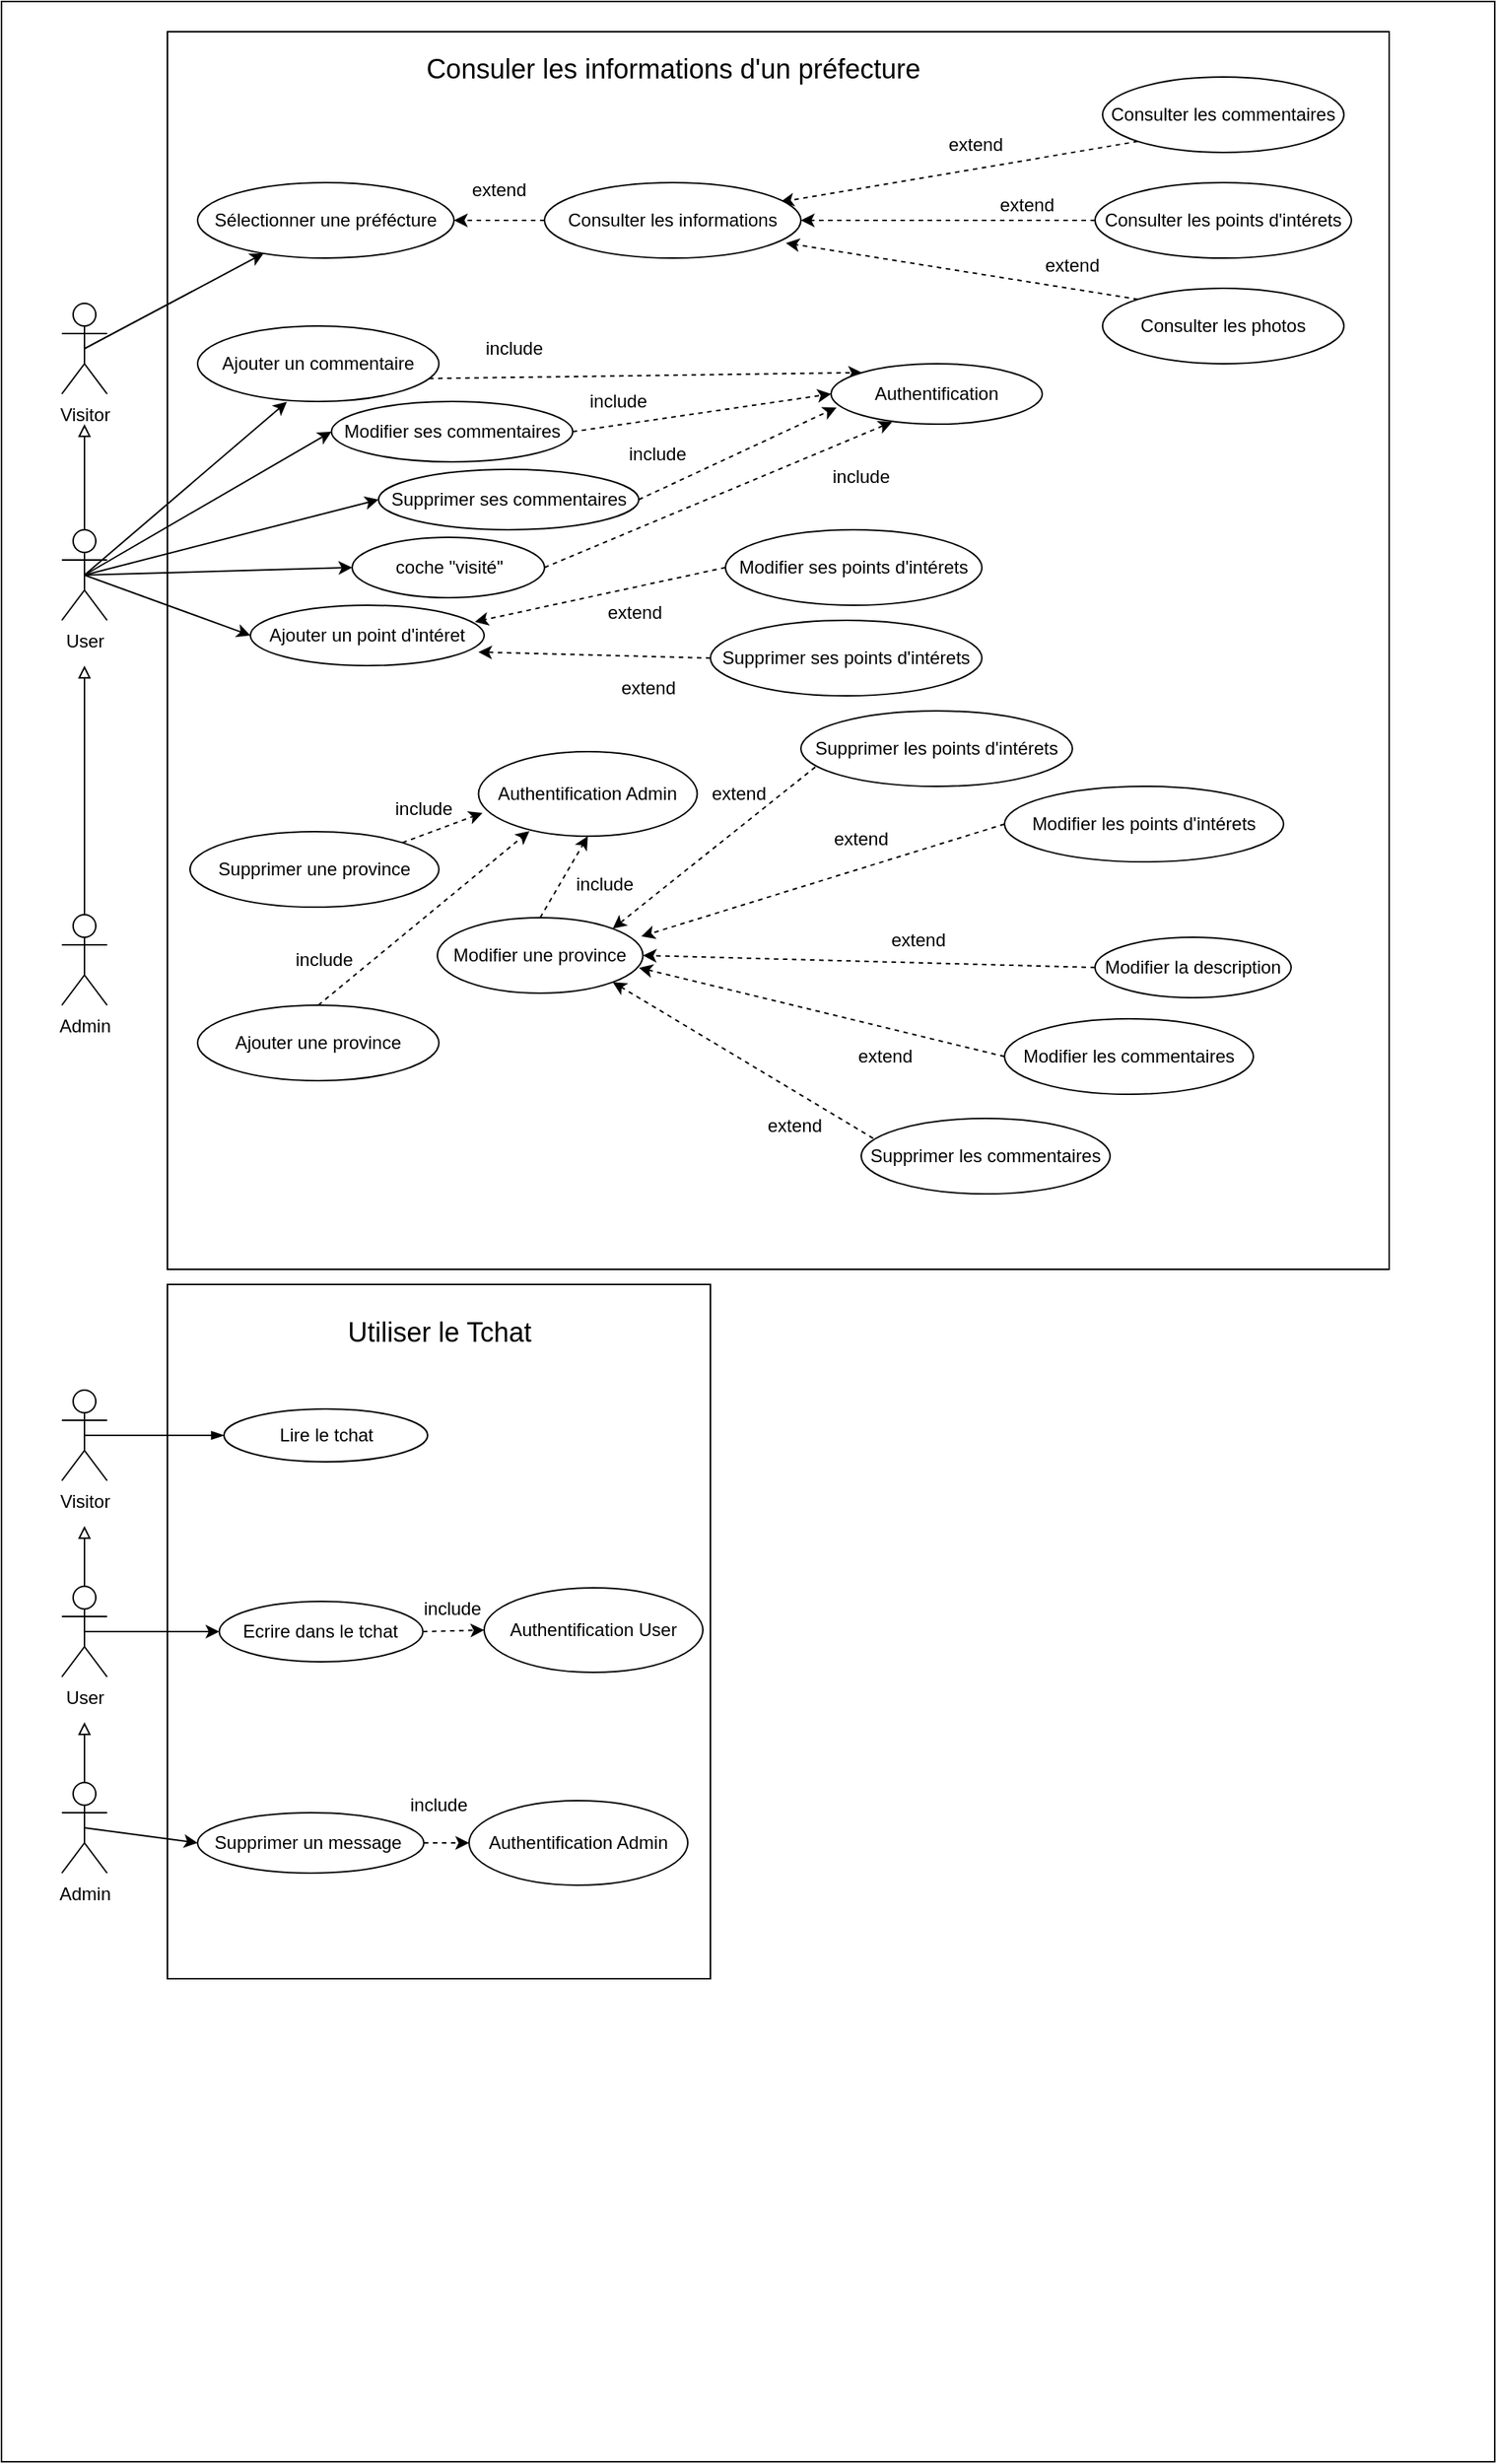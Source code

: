 <mxfile>
    <diagram id="SiXIUYFqvA9VytooAsfV" name="Page-1">
        <mxGraphModel dx="1682" dy="568" grid="1" gridSize="10" guides="1" tooltips="1" connect="1" arrows="1" fold="1" page="1" pageScale="1" pageWidth="850" pageHeight="1100" math="0" shadow="0">
            <root>
                <mxCell id="0"/>
                <mxCell id="1" parent="0"/>
                <mxCell id="122" value="" style="rounded=0;whiteSpace=wrap;html=1;" parent="1" vertex="1">
                    <mxGeometry x="-850" width="990" height="1630" as="geometry"/>
                </mxCell>
                <mxCell id="2" value="Visitor" style="shape=umlActor;verticalLabelPosition=bottom;verticalAlign=top;html=1;outlineConnect=0;" parent="1" vertex="1">
                    <mxGeometry x="-810" y="200" width="30" height="60" as="geometry"/>
                </mxCell>
                <mxCell id="3" value="" style="rounded=0;whiteSpace=wrap;html=1;" parent="1" vertex="1">
                    <mxGeometry x="-740" y="20" width="810" height="820" as="geometry"/>
                </mxCell>
                <mxCell id="10" value="" style="edgeStyle=none;html=1;endArrow=block;endFill=0;" parent="1" source="4" edge="1">
                    <mxGeometry relative="1" as="geometry">
                        <mxPoint x="-795" y="280" as="targetPoint"/>
                    </mxGeometry>
                </mxCell>
                <mxCell id="33" style="edgeStyle=none;html=1;exitX=0.959;exitY=0.696;exitDx=0;exitDy=0;entryX=0;entryY=0;entryDx=0;entryDy=0;startArrow=none;startFill=0;endArrow=classic;endFill=1;dashed=1;exitPerimeter=0;" parent="1" source="32" target="123" edge="1">
                    <mxGeometry relative="1" as="geometry"/>
                </mxCell>
                <mxCell id="150" style="edgeStyle=none;html=1;exitX=0.5;exitY=0.5;exitDx=0;exitDy=0;exitPerimeter=0;entryX=0;entryY=0.5;entryDx=0;entryDy=0;" edge="1" parent="1" source="4" target="52">
                    <mxGeometry relative="1" as="geometry"/>
                </mxCell>
                <mxCell id="151" style="edgeStyle=none;html=1;exitX=0.5;exitY=0.5;exitDx=0;exitDy=0;exitPerimeter=0;entryX=0;entryY=0.5;entryDx=0;entryDy=0;" edge="1" parent="1" source="4" target="51">
                    <mxGeometry relative="1" as="geometry"/>
                </mxCell>
                <mxCell id="152" style="edgeStyle=none;html=1;exitX=0.5;exitY=0.5;exitDx=0;exitDy=0;exitPerimeter=0;entryX=0;entryY=0.5;entryDx=0;entryDy=0;" edge="1" parent="1" source="4" target="132">
                    <mxGeometry relative="1" as="geometry"/>
                </mxCell>
                <mxCell id="153" style="edgeStyle=none;html=1;exitX=0.5;exitY=0.5;exitDx=0;exitDy=0;exitPerimeter=0;entryX=0;entryY=0.5;entryDx=0;entryDy=0;" edge="1" parent="1" source="4" target="62">
                    <mxGeometry relative="1" as="geometry"/>
                </mxCell>
                <mxCell id="155" style="edgeStyle=none;html=1;exitX=0.5;exitY=0.5;exitDx=0;exitDy=0;exitPerimeter=0;entryX=0.37;entryY=1.004;entryDx=0;entryDy=0;entryPerimeter=0;" edge="1" parent="1" source="4" target="32">
                    <mxGeometry relative="1" as="geometry"/>
                </mxCell>
                <mxCell id="4" value="User" style="shape=umlActor;verticalLabelPosition=bottom;verticalAlign=top;html=1;outlineConnect=0;" parent="1" vertex="1">
                    <mxGeometry x="-810" y="350" width="30" height="60" as="geometry"/>
                </mxCell>
                <mxCell id="12" value="&lt;font style=&quot;font-size: 18px;&quot;&gt;Consuler les informations d'un préfecture&lt;/font&gt;" style="text;html=1;strokeColor=none;fillColor=none;align=center;verticalAlign=middle;whiteSpace=wrap;rounded=0;" parent="1" vertex="1">
                    <mxGeometry x="-591.25" y="30" width="372.5" height="30" as="geometry"/>
                </mxCell>
                <mxCell id="13" value="Sélectionner une préfécture" style="ellipse;whiteSpace=wrap;html=1;" parent="1" vertex="1">
                    <mxGeometry x="-720" y="120" width="170" height="50" as="geometry"/>
                </mxCell>
                <mxCell id="16" style="edgeStyle=none;html=1;exitX=0.5;exitY=0.5;exitDx=0;exitDy=0;exitPerimeter=0;endArrow=classic;endFill=1;" parent="1" source="2" target="13" edge="1">
                    <mxGeometry relative="1" as="geometry"/>
                </mxCell>
                <mxCell id="21" style="edgeStyle=none;html=1;exitX=0;exitY=1;exitDx=0;exitDy=0;entryX=0.92;entryY=0.256;entryDx=0;entryDy=0;endArrow=classic;endFill=1;dashed=1;entryPerimeter=0;" parent="1" source="19" target="18" edge="1">
                    <mxGeometry relative="1" as="geometry"/>
                </mxCell>
                <mxCell id="30" style="edgeStyle=none;html=1;exitX=0;exitY=0;exitDx=0;exitDy=0;startArrow=none;startFill=0;endArrow=classic;endFill=1;dashed=1;" parent="1" source="29" edge="1">
                    <mxGeometry relative="1" as="geometry">
                        <mxPoint x="-330" y="160" as="targetPoint"/>
                    </mxGeometry>
                </mxCell>
                <mxCell id="73" style="edgeStyle=none;html=1;exitX=0;exitY=0.5;exitDx=0;exitDy=0;entryX=1;entryY=0.5;entryDx=0;entryDy=0;dashed=1;" parent="1" source="71" target="18" edge="1">
                    <mxGeometry relative="1" as="geometry"/>
                </mxCell>
                <mxCell id="18" value="Consulter les informations" style="ellipse;whiteSpace=wrap;html=1;" parent="1" vertex="1">
                    <mxGeometry x="-490" y="120" width="170" height="50" as="geometry"/>
                </mxCell>
                <mxCell id="19" value="Consulter les commentaires" style="ellipse;whiteSpace=wrap;html=1;" parent="1" vertex="1">
                    <mxGeometry x="-120" y="50" width="160" height="50" as="geometry"/>
                </mxCell>
                <mxCell id="23" style="edgeStyle=none;html=1;exitX=0;exitY=0.5;exitDx=0;exitDy=0;entryX=1;entryY=0.5;entryDx=0;entryDy=0;endArrow=classic;endFill=1;dashed=1;" parent="1" source="18" target="13" edge="1">
                    <mxGeometry relative="1" as="geometry">
                        <mxPoint x="-476.569" y="149.998" as="sourcePoint"/>
                        <mxPoint x="-550" y="182.32" as="targetPoint"/>
                    </mxGeometry>
                </mxCell>
                <mxCell id="24" value="extend&lt;span style=&quot;color: rgba(0, 0, 0, 0); font-family: monospace; font-size: 0px; text-align: start;&quot;&gt;%3CmxGraphModel%3E%3Croot%3E%3CmxCell%20id%3D%220%22%2F%3E%3CmxCell%20id%3D%221%22%20parent%3D%220%22%2F%3E%3CmxCell%20id%3D%222%22%20style%3D%22edgeStyle%3Dnone%3Bhtml%3D1%3BexitX%3D1%3BexitY%3D0.5%3BexitDx%3D0%3BexitDy%3D0%3BentryX%3D0%3BentryY%3D1%3BentryDx%3D0%3BentryDy%3D0%3BendArrow%3Dclassic%3BendFill%3D1%3Bdashed%3D1%3B%22%20edge%3D%221%22%20parent%3D%221%22%3E%3CmxGeometry%20relative%3D%221%22%20as%3D%22geometry%22%3E%3CmxPoint%20x%3D%22-300%22%20y%3D%22185%22%20as%3D%22sourcePoint%22%2F%3E%3CmxPoint%20x%3D%22-226.569%22%20y%3D%22152.678%22%20as%3D%22targetPoint%22%2F%3E%3C%2FmxGeometry%3E%3C%2FmxCell%3E%3C%2Froot%3E%3C%2FmxGraphModel%3E&lt;/span&gt;" style="text;html=1;strokeColor=none;fillColor=none;align=center;verticalAlign=middle;whiteSpace=wrap;rounded=0;" parent="1" vertex="1">
                    <mxGeometry x="-550" y="110" width="60" height="30" as="geometry"/>
                </mxCell>
                <mxCell id="25" value="extend&lt;span style=&quot;color: rgba(0, 0, 0, 0); font-family: monospace; font-size: 0px; text-align: start;&quot;&gt;%3CmxGraphModel%3E%3Croot%3E%3CmxCell%20id%3D%220%22%2F%3E%3CmxCell%20id%3D%221%22%20parent%3D%220%22%2F%3E%3CmxCell%20id%3D%222%22%20style%3D%22edgeStyle%3Dnone%3Bhtml%3D1%3BexitX%3D1%3BexitY%3D0.5%3BexitDx%3D0%3BexitDy%3D0%3BentryX%3D0%3BentryY%3D1%3BentryDx%3D0%3BentryDy%3D0%3BendArrow%3Dclassic%3BendFill%3D1%3Bdashed%3D1%3B%22%20edge%3D%221%22%20parent%3D%221%22%3E%3CmxGeometry%20relative%3D%221%22%20as%3D%22geometry%22%3E%3CmxPoint%20x%3D%22-300%22%20y%3D%22185%22%20as%3D%22sourcePoint%22%2F%3E%3CmxPoint%20x%3D%22-226.569%22%20y%3D%22152.678%22%20as%3D%22targetPoint%22%2F%3E%3C%2FmxGeometry%3E%3C%2FmxCell%3E%3C%2Froot%3E%3C%2FmxGraphModel%3E&lt;/span&gt;" style="text;html=1;strokeColor=none;fillColor=none;align=center;verticalAlign=middle;whiteSpace=wrap;rounded=0;" parent="1" vertex="1">
                    <mxGeometry x="-234" y="80" width="60" height="30" as="geometry"/>
                </mxCell>
                <mxCell id="29" value="Consulter les photos" style="ellipse;whiteSpace=wrap;html=1;" parent="1" vertex="1">
                    <mxGeometry x="-120" y="190" width="160" height="50" as="geometry"/>
                </mxCell>
                <mxCell id="57" style="edgeStyle=none;html=1;exitX=1;exitY=0.5;exitDx=0;exitDy=0;fontSize=18;startArrow=none;startFill=0;endArrow=classic;endFill=1;dashed=1;entryX=0;entryY=0.5;entryDx=0;entryDy=0;" parent="1" source="52" target="123" edge="1">
                    <mxGeometry relative="1" as="geometry">
                        <mxPoint x="-500" y="220" as="sourcePoint"/>
                    </mxGeometry>
                </mxCell>
                <mxCell id="58" style="edgeStyle=none;html=1;exitX=1;exitY=0.5;exitDx=0;exitDy=0;entryX=0.026;entryY=0.725;entryDx=0;entryDy=0;fontSize=18;startArrow=none;startFill=0;endArrow=classic;endFill=1;dashed=1;entryPerimeter=0;" parent="1" source="51" target="123" edge="1">
                    <mxGeometry relative="1" as="geometry"/>
                </mxCell>
                <mxCell id="32" value="Ajouter un commentaire" style="ellipse;whiteSpace=wrap;html=1;" parent="1" vertex="1">
                    <mxGeometry x="-720" y="215" width="160" height="50" as="geometry"/>
                </mxCell>
                <mxCell id="40" value="" style="rounded=0;whiteSpace=wrap;html=1;" parent="1" vertex="1">
                    <mxGeometry x="-740" y="850" width="360" height="460" as="geometry"/>
                </mxCell>
                <mxCell id="48" style="edgeStyle=none;html=1;exitX=0.5;exitY=0.5;exitDx=0;exitDy=0;exitPerimeter=0;entryX=0;entryY=0.5;entryDx=0;entryDy=0;fontSize=18;startArrow=none;startFill=0;endArrow=blockThin;endFill=1;" parent="1" source="41" target="44" edge="1">
                    <mxGeometry relative="1" as="geometry"/>
                </mxCell>
                <mxCell id="41" value="Visitor" style="shape=umlActor;verticalLabelPosition=bottom;verticalAlign=top;html=1;outlineConnect=0;" parent="1" vertex="1">
                    <mxGeometry x="-810" y="920" width="30" height="60" as="geometry"/>
                </mxCell>
                <mxCell id="43" style="edgeStyle=none;html=1;exitX=0.5;exitY=0;exitDx=0;exitDy=0;exitPerimeter=0;startArrow=none;startFill=0;endArrow=block;endFill=0;" parent="1" source="42" edge="1">
                    <mxGeometry relative="1" as="geometry">
                        <mxPoint x="-795" y="1010" as="targetPoint"/>
                    </mxGeometry>
                </mxCell>
                <mxCell id="144" style="edgeStyle=none;html=1;exitX=0.5;exitY=0.5;exitDx=0;exitDy=0;exitPerimeter=0;endArrow=classic;endFill=1;entryX=0;entryY=0.5;entryDx=0;entryDy=0;" parent="1" source="42" target="45" edge="1">
                    <mxGeometry relative="1" as="geometry"/>
                </mxCell>
                <mxCell id="42" value="User" style="shape=umlActor;verticalLabelPosition=bottom;verticalAlign=top;html=1;outlineConnect=0;" parent="1" vertex="1">
                    <mxGeometry x="-810" y="1050" width="30" height="60" as="geometry"/>
                </mxCell>
                <mxCell id="44" value="Lire le tchat" style="ellipse;whiteSpace=wrap;html=1;" parent="1" vertex="1">
                    <mxGeometry x="-702.5" y="932.5" width="135" height="35" as="geometry"/>
                </mxCell>
                <mxCell id="45" value="Ecrire dans le tchat" style="ellipse;whiteSpace=wrap;html=1;" parent="1" vertex="1">
                    <mxGeometry x="-705.62" y="1060" width="135" height="40" as="geometry"/>
                </mxCell>
                <mxCell id="47" value="&lt;font style=&quot;font-size: 18px; font-weight: normal;&quot;&gt;Utiliser le Tchat&lt;/font&gt;" style="text;strokeColor=none;fillColor=none;html=1;fontSize=24;fontStyle=1;verticalAlign=middle;align=center;" parent="1" vertex="1">
                    <mxGeometry x="-610" y="860" width="100" height="40" as="geometry"/>
                </mxCell>
                <mxCell id="51" value="Supprimer ses commentaires" style="ellipse;whiteSpace=wrap;html=1;" parent="1" vertex="1">
                    <mxGeometry x="-600" y="310" width="172.5" height="40" as="geometry"/>
                </mxCell>
                <mxCell id="52" value="Modifier ses commentaires" style="ellipse;whiteSpace=wrap;html=1;" parent="1" vertex="1">
                    <mxGeometry x="-631.25" y="265" width="160" height="40" as="geometry"/>
                </mxCell>
                <mxCell id="59" value="include" style="text;html=1;strokeColor=none;fillColor=none;align=center;verticalAlign=middle;whiteSpace=wrap;rounded=0;" parent="1" vertex="1">
                    <mxGeometry x="-540" y="215" width="60" height="30" as="geometry"/>
                </mxCell>
                <mxCell id="60" value="include" style="text;html=1;strokeColor=none;fillColor=none;align=center;verticalAlign=middle;whiteSpace=wrap;rounded=0;" parent="1" vertex="1">
                    <mxGeometry x="-471.25" y="250" width="60" height="30" as="geometry"/>
                </mxCell>
                <mxCell id="61" value="extend&lt;span style=&quot;color: rgba(0, 0, 0, 0); font-family: monospace; font-size: 0px; text-align: start;&quot;&gt;%3CmxGraphModel%3E%3Croot%3E%3CmxCell%20id%3D%220%22%2F%3E%3CmxCell%20id%3D%221%22%20parent%3D%220%22%2F%3E%3CmxCell%20id%3D%222%22%20style%3D%22edgeStyle%3Dnone%3Bhtml%3D1%3BexitX%3D1%3BexitY%3D0.5%3BexitDx%3D0%3BexitDy%3D0%3BentryX%3D0%3BentryY%3D1%3BentryDx%3D0%3BentryDy%3D0%3BendArrow%3Dclassic%3BendFill%3D1%3Bdashed%3D1%3B%22%20edge%3D%221%22%20parent%3D%221%22%3E%3CmxGeometry%20relative%3D%221%22%20as%3D%22geometry%22%3E%3CmxPoint%20x%3D%22-300%22%20y%3D%22185%22%20as%3D%22sourcePoint%22%2F%3E%3CmxPoint%20x%3D%22-226.569%22%20y%3D%22152.678%22%20as%3D%22targetPoint%22%2F%3E%3C%2FmxGeometry%3E%3C%2FmxCell%3E%3C%2Froot%3E%3C%2FmxGraphModel%3E&lt;/span&gt;" style="text;html=1;strokeColor=none;fillColor=none;align=center;verticalAlign=middle;whiteSpace=wrap;rounded=0;" parent="1" vertex="1">
                    <mxGeometry x="-170" y="160" width="60" height="30" as="geometry"/>
                </mxCell>
                <mxCell id="67" style="edgeStyle=none;html=1;exitX=0;exitY=0.5;exitDx=0;exitDy=0;entryX=0.96;entryY=0.275;entryDx=0;entryDy=0;dashed=1;entryPerimeter=0;" parent="1" source="64" target="62" edge="1">
                    <mxGeometry relative="1" as="geometry"/>
                </mxCell>
                <mxCell id="68" style="edgeStyle=none;html=1;exitX=0;exitY=0.5;exitDx=0;exitDy=0;entryX=0.975;entryY=0.775;entryDx=0;entryDy=0;dashed=1;entryPerimeter=0;" parent="1" source="66" target="62" edge="1">
                    <mxGeometry relative="1" as="geometry"/>
                </mxCell>
                <mxCell id="62" value="Ajouter un point d'intéret" style="ellipse;whiteSpace=wrap;html=1;" parent="1" vertex="1">
                    <mxGeometry x="-685" y="400" width="155" height="40" as="geometry"/>
                </mxCell>
                <mxCell id="64" value="Modifier ses points d'intérets" style="ellipse;whiteSpace=wrap;html=1;" parent="1" vertex="1">
                    <mxGeometry x="-370" y="350" width="170" height="50" as="geometry"/>
                </mxCell>
                <mxCell id="66" value="Supprimer ses points d'intérets" style="ellipse;whiteSpace=wrap;html=1;" parent="1" vertex="1">
                    <mxGeometry x="-380" y="410" width="180" height="50" as="geometry"/>
                </mxCell>
                <mxCell id="69" value="extend" style="text;html=1;strokeColor=none;fillColor=none;align=center;verticalAlign=middle;whiteSpace=wrap;rounded=0;" parent="1" vertex="1">
                    <mxGeometry x="-451.25" y="440" width="60" height="30" as="geometry"/>
                </mxCell>
                <mxCell id="70" value="extend" style="text;html=1;strokeColor=none;fillColor=none;align=center;verticalAlign=middle;whiteSpace=wrap;rounded=0;" parent="1" vertex="1">
                    <mxGeometry x="-460" y="390" width="60" height="30" as="geometry"/>
                </mxCell>
                <mxCell id="71" value="Consulter les points d'intérets" style="ellipse;whiteSpace=wrap;html=1;" parent="1" vertex="1">
                    <mxGeometry x="-125" y="120" width="170" height="50" as="geometry"/>
                </mxCell>
                <mxCell id="74" value="extend&lt;span style=&quot;color: rgba(0, 0, 0, 0); font-family: monospace; font-size: 0px; text-align: start;&quot;&gt;%3CmxGraphModel%3E%3Croot%3E%3CmxCell%20id%3D%220%22%2F%3E%3CmxCell%20id%3D%221%22%20parent%3D%220%22%2F%3E%3CmxCell%20id%3D%222%22%20style%3D%22edgeStyle%3Dnone%3Bhtml%3D1%3BexitX%3D1%3BexitY%3D0.5%3BexitDx%3D0%3BexitDy%3D0%3BentryX%3D0%3BentryY%3D1%3BentryDx%3D0%3BentryDy%3D0%3BendArrow%3Dclassic%3BendFill%3D1%3Bdashed%3D1%3B%22%20edge%3D%221%22%20parent%3D%221%22%3E%3CmxGeometry%20relative%3D%221%22%20as%3D%22geometry%22%3E%3CmxPoint%20x%3D%22-300%22%20y%3D%22185%22%20as%3D%22sourcePoint%22%2F%3E%3CmxPoint%20x%3D%22-226.569%22%20y%3D%22152.678%22%20as%3D%22targetPoint%22%2F%3E%3C%2FmxGeometry%3E%3C%2FmxCell%3E%3C%2Froot%3E%3C%2FmxGraphModel%3E&lt;/span&gt;" style="text;html=1;strokeColor=none;fillColor=none;align=center;verticalAlign=middle;whiteSpace=wrap;rounded=0;" parent="1" vertex="1">
                    <mxGeometry x="-200" y="120" width="60" height="30" as="geometry"/>
                </mxCell>
                <mxCell id="76" style="edgeStyle=none;html=1;exitX=0.5;exitY=0;exitDx=0;exitDy=0;exitPerimeter=0;endArrow=block;endFill=0;" parent="1" source="75" edge="1">
                    <mxGeometry relative="1" as="geometry">
                        <mxPoint x="-795" y="440" as="targetPoint"/>
                    </mxGeometry>
                </mxCell>
                <mxCell id="92" style="edgeStyle=none;html=1;exitX=1;exitY=0;exitDx=0;exitDy=0;entryX=0.018;entryY=0.725;entryDx=0;entryDy=0;dashed=1;endArrow=classic;endFill=1;entryPerimeter=0;" parent="1" source="79" target="137" edge="1">
                    <mxGeometry relative="1" as="geometry"/>
                </mxCell>
                <mxCell id="93" style="edgeStyle=none;html=1;exitX=0.5;exitY=0;exitDx=0;exitDy=0;entryX=0.5;entryY=1;entryDx=0;entryDy=0;dashed=1;endArrow=classic;endFill=1;" parent="1" source="80" target="137" edge="1">
                    <mxGeometry relative="1" as="geometry"/>
                </mxCell>
                <mxCell id="94" style="edgeStyle=none;html=1;exitX=0.5;exitY=0;exitDx=0;exitDy=0;entryX=0.233;entryY=0.939;entryDx=0;entryDy=0;dashed=1;endArrow=classic;endFill=1;entryPerimeter=0;" parent="1" source="88" target="137" edge="1">
                    <mxGeometry relative="1" as="geometry"/>
                </mxCell>
                <mxCell id="75" value="Admin&lt;br&gt;" style="shape=umlActor;verticalLabelPosition=bottom;verticalAlign=top;html=1;outlineConnect=0;" parent="1" vertex="1">
                    <mxGeometry x="-810" y="605" width="30" height="60" as="geometry"/>
                </mxCell>
                <mxCell id="79" value="Supprimer une province&lt;span style=&quot;color: rgba(0, 0, 0, 0); font-family: monospace; font-size: 0px; text-align: start;&quot;&gt;%3CmxGraphModel%3E%3Croot%3E%3CmxCell%20id%3D%220%22%2F%3E%3CmxCell%20id%3D%221%22%20parent%3D%220%22%2F%3E%3CmxCell%20id%3D%222%22%20value%3D%22User%22%20style%3D%22shape%3DumlActor%3BverticalLabelPosition%3Dbottom%3BverticalAlign%3Dtop%3Bhtml%3D1%3BoutlineConnect%3D0%3B%22%20vertex%3D%221%22%20parent%3D%221%22%3E%3CmxGeometry%20x%3D%22-810%22%20y%3D%22350%22%20width%3D%2230%22%20height%3D%2260%22%20as%3D%22geometry%22%2F%3E%3C%2FmxCell%3E%3C%2Froot%3E%3C%2FmxGraphModel%3E&lt;/span&gt;" style="ellipse;whiteSpace=wrap;html=1;" parent="1" vertex="1">
                    <mxGeometry x="-725" y="550" width="165" height="50" as="geometry"/>
                </mxCell>
                <mxCell id="99" style="edgeStyle=none;html=1;exitX=0.053;exitY=0.744;exitDx=0;exitDy=0;entryX=1;entryY=0;entryDx=0;entryDy=0;dashed=1;endArrow=classic;endFill=1;exitPerimeter=0;" parent="1" source="85" target="80" edge="1">
                    <mxGeometry relative="1" as="geometry"/>
                </mxCell>
                <mxCell id="100" style="edgeStyle=none;html=1;exitX=0;exitY=0.5;exitDx=0;exitDy=0;entryX=0.992;entryY=0.248;entryDx=0;entryDy=0;dashed=1;endArrow=classic;endFill=1;entryPerimeter=0;" parent="1" source="84" target="80" edge="1">
                    <mxGeometry relative="1" as="geometry"/>
                </mxCell>
                <mxCell id="101" style="edgeStyle=none;html=1;exitX=0.048;exitY=0.264;exitDx=0;exitDy=0;entryX=1;entryY=1;entryDx=0;entryDy=0;dashed=1;endArrow=classic;endFill=1;exitPerimeter=0;" parent="1" source="81" target="80" edge="1">
                    <mxGeometry relative="1" as="geometry"/>
                </mxCell>
                <mxCell id="102" style="edgeStyle=none;html=1;exitX=0;exitY=0.5;exitDx=0;exitDy=0;entryX=0.981;entryY=0.664;entryDx=0;entryDy=0;dashed=1;endArrow=classic;endFill=1;entryPerimeter=0;" parent="1" source="82" target="80" edge="1">
                    <mxGeometry relative="1" as="geometry"/>
                </mxCell>
                <mxCell id="107" style="edgeStyle=none;html=1;exitX=0;exitY=0.5;exitDx=0;exitDy=0;entryX=1;entryY=0.5;entryDx=0;entryDy=0;dashed=1;endArrow=classic;endFill=1;" parent="1" source="106" target="80" edge="1">
                    <mxGeometry relative="1" as="geometry"/>
                </mxCell>
                <mxCell id="80" value="Modifier une province&lt;span style=&quot;color: rgba(0, 0, 0, 0); font-family: monospace; font-size: 0px; text-align: start;&quot;&gt;%3CmxGraphModel%3E%3Croot%3E%3CmxCell%20id%3D%220%22%2F%3E%3CmxCell%20id%3D%221%22%20parent%3D%220%22%2F%3E%3CmxCell%20id%3D%222%22%20value%3D%22User%22%20style%3D%22shape%3DumlActor%3BverticalLabelPosition%3Dbottom%3BverticalAlign%3Dtop%3Bhtml%3D1%3BoutlineConnect%3D0%3B%22%20vertex%3D%221%22%20parent%3D%221%22%3E%3CmxGeometry%20x%3D%22-810%22%20y%3D%22350%22%20width%3D%2230%22%20height%3D%2260%22%20as%3D%22geometry%22%2F%3E%3C%2FmxCell%3E%3C%2Froot%3E%3C%2FmxGraphModel%3E&lt;/span&gt;" style="ellipse;whiteSpace=wrap;html=1;" parent="1" vertex="1">
                    <mxGeometry x="-561" y="607" width="136.25" height="50" as="geometry"/>
                </mxCell>
                <mxCell id="81" value="Supprimer les commentaires&lt;span style=&quot;color: rgba(0, 0, 0, 0); font-family: monospace; font-size: 0px; text-align: start;&quot;&gt;%3CmxGraphModel%3E%3Croot%3E%3CmxCell%20id%3D%220%22%2F%3E%3CmxCell%20id%3D%221%22%20parent%3D%220%22%2F%3E%3CmxCell%20id%3D%222%22%20value%3D%22User%22%20style%3D%22shape%3DumlActor%3BverticalLabelPosition%3Dbottom%3BverticalAlign%3Dtop%3Bhtml%3D1%3BoutlineConnect%3D0%3B%22%20vertex%3D%221%22%20parent%3D%221%22%3E%3CmxGeometry%20x%3D%22-810%22%20y%3D%22350%22%20width%3D%2230%22%20height%3D%2260%22%20as%3D%22geometry%22%2F%3E%3C%2FmxCell%3E%3C%2Froot%3E%3C%2FmxGraphModel%3E&lt;/span&gt;" style="ellipse;whiteSpace=wrap;html=1;" parent="1" vertex="1">
                    <mxGeometry x="-280" y="740" width="165" height="50" as="geometry"/>
                </mxCell>
                <mxCell id="82" value="Modifier les commentaires&lt;span style=&quot;color: rgba(0, 0, 0, 0); font-family: monospace; font-size: 0px; text-align: start;&quot;&gt;%3CmxGraphModel%3E%3Croot%3E%3CmxCell%20id%3D%220%22%2F%3E%3CmxCell%20id%3D%221%22%20parent%3D%220%22%2F%3E%3CmxCell%20id%3D%222%22%20value%3D%22User%22%20style%3D%22shape%3DumlActor%3BverticalLabelPosition%3Dbottom%3BverticalAlign%3Dtop%3Bhtml%3D1%3BoutlineConnect%3D0%3B%22%20vertex%3D%221%22%20parent%3D%221%22%3E%3CmxGeometry%20x%3D%22-810%22%20y%3D%22350%22%20width%3D%2230%22%20height%3D%2260%22%20as%3D%22geometry%22%2F%3E%3C%2FmxCell%3E%3C%2Froot%3E%3C%2FmxGraphModel%3E&lt;/span&gt;" style="ellipse;whiteSpace=wrap;html=1;" parent="1" vertex="1">
                    <mxGeometry x="-185" y="674" width="165" height="50" as="geometry"/>
                </mxCell>
                <mxCell id="84" value="Modifier les points d'intérets&lt;span style=&quot;color: rgba(0, 0, 0, 0); font-family: monospace; font-size: 0px; text-align: start;&quot;&gt;%3CmxGraphModel%3E%3Croot%3E%3CmxCell%20id%3D%220%22%2F%3E%3CmxCell%20id%3D%221%22%20parent%3D%220%22%2F%3E%3CmxCell%20id%3D%222%22%20value%3D%22User%22%20style%3D%22shape%3DumlActor%3BverticalLabelPosition%3Dbottom%3BverticalAlign%3Dtop%3Bhtml%3D1%3BoutlineConnect%3D0%3B%22%20vertex%3D%221%22%20parent%3D%221%22%3E%3CmxGeometry%20x%3D%22-810%22%20y%3D%22350%22%20width%3D%2230%22%20height%3D%2260%22%20as%3D%22geometry%22%2F%3E%3C%2FmxCell%3E%3C%2Froot%3E%3C%2FmxGraphModel%3E&lt;/span&gt;" style="ellipse;whiteSpace=wrap;html=1;" parent="1" vertex="1">
                    <mxGeometry x="-185" y="520" width="185" height="50" as="geometry"/>
                </mxCell>
                <mxCell id="85" value="Supprimer les points d'intérets&lt;span style=&quot;color: rgba(0, 0, 0, 0); font-family: monospace; font-size: 0px; text-align: start;&quot;&gt;%3CmxGraphModel%3E%3Croot%3E%3CmxCell%20id%3D%220%22%2F%3E%3CmxCell%20id%3D%221%22%20parent%3D%220%22%2F%3E%3CmxCell%20id%3D%222%22%20value%3D%22User%22%20style%3D%22shape%3DumlActor%3BverticalLabelPosition%3Dbottom%3BverticalAlign%3Dtop%3Bhtml%3D1%3BoutlineConnect%3D0%3B%22%20vertex%3D%221%22%20parent%3D%221%22%3E%3CmxGeometry%20x%3D%22-810%22%20y%3D%22350%22%20width%3D%2230%22%20height%3D%2260%22%20as%3D%22geometry%22%2F%3E%3C%2FmxCell%3E%3C%2Froot%3E%3C%2FmxGraphModel%3E&lt;/span&gt;" style="ellipse;whiteSpace=wrap;html=1;" parent="1" vertex="1">
                    <mxGeometry x="-320" y="470" width="180" height="50" as="geometry"/>
                </mxCell>
                <mxCell id="88" value="Ajouter une province" style="ellipse;whiteSpace=wrap;html=1;" parent="1" vertex="1">
                    <mxGeometry x="-720" y="665" width="160" height="50" as="geometry"/>
                </mxCell>
                <mxCell id="106" value="Modifier la description" style="ellipse;whiteSpace=wrap;html=1;" parent="1" vertex="1">
                    <mxGeometry x="-125" y="620" width="130" height="40" as="geometry"/>
                </mxCell>
                <mxCell id="108" style="edgeStyle=none;html=1;exitX=0.5;exitY=0;exitDx=0;exitDy=0;exitPerimeter=0;endArrow=block;endFill=0;" parent="1" source="109" edge="1">
                    <mxGeometry relative="1" as="geometry">
                        <mxPoint x="-795" y="1140" as="targetPoint"/>
                    </mxGeometry>
                </mxCell>
                <mxCell id="109" value="Admin&lt;br&gt;" style="shape=umlActor;verticalLabelPosition=bottom;verticalAlign=top;html=1;outlineConnect=0;" parent="1" vertex="1">
                    <mxGeometry x="-810" y="1180" width="30" height="60" as="geometry"/>
                </mxCell>
                <mxCell id="110" value="include" style="text;html=1;strokeColor=none;fillColor=none;align=center;verticalAlign=middle;whiteSpace=wrap;rounded=0;" parent="1" vertex="1">
                    <mxGeometry x="-600" y="520" width="60" height="30" as="geometry"/>
                </mxCell>
                <mxCell id="111" value="include" style="text;html=1;strokeColor=none;fillColor=none;align=center;verticalAlign=middle;whiteSpace=wrap;rounded=0;" parent="1" vertex="1">
                    <mxGeometry x="-480" y="570" width="60" height="30" as="geometry"/>
                </mxCell>
                <mxCell id="112" value="include" style="text;html=1;strokeColor=none;fillColor=none;align=center;verticalAlign=middle;whiteSpace=wrap;rounded=0;" parent="1" vertex="1">
                    <mxGeometry x="-665.62" y="620" width="60" height="30" as="geometry"/>
                </mxCell>
                <mxCell id="113" value="extend" style="text;html=1;strokeColor=none;fillColor=none;align=center;verticalAlign=middle;whiteSpace=wrap;rounded=0;" parent="1" vertex="1">
                    <mxGeometry x="-391.25" y="510" width="60" height="30" as="geometry"/>
                </mxCell>
                <mxCell id="114" value="extend" style="text;html=1;strokeColor=none;fillColor=none;align=center;verticalAlign=middle;whiteSpace=wrap;rounded=0;" parent="1" vertex="1">
                    <mxGeometry x="-310" y="540" width="60" height="30" as="geometry"/>
                </mxCell>
                <mxCell id="116" value="extend" style="text;html=1;strokeColor=none;fillColor=none;align=center;verticalAlign=middle;whiteSpace=wrap;rounded=0;" parent="1" vertex="1">
                    <mxGeometry x="-272.5" y="607" width="60" height="30" as="geometry"/>
                </mxCell>
                <mxCell id="118" value="extend" style="text;html=1;strokeColor=none;fillColor=none;align=center;verticalAlign=middle;whiteSpace=wrap;rounded=0;" parent="1" vertex="1">
                    <mxGeometry x="-294" y="684" width="60" height="30" as="geometry"/>
                </mxCell>
                <mxCell id="119" value="extend" style="text;html=1;strokeColor=none;fillColor=none;align=center;verticalAlign=middle;whiteSpace=wrap;rounded=0;" parent="1" vertex="1">
                    <mxGeometry x="-354" y="730" width="60" height="30" as="geometry"/>
                </mxCell>
                <mxCell id="120" value="Supprimer un message&amp;nbsp;" style="ellipse;whiteSpace=wrap;html=1;" parent="1" vertex="1">
                    <mxGeometry x="-720" y="1200" width="150" height="40" as="geometry"/>
                </mxCell>
                <mxCell id="133" style="edgeStyle=none;html=1;exitX=1;exitY=0.5;exitDx=0;exitDy=0;entryX=0.289;entryY=0.965;entryDx=0;entryDy=0;dashed=1;entryPerimeter=0;" parent="1" source="132" target="123" edge="1">
                    <mxGeometry relative="1" as="geometry"/>
                </mxCell>
                <mxCell id="123" value="Authentification" style="ellipse;whiteSpace=wrap;html=1;" parent="1" vertex="1">
                    <mxGeometry x="-300" y="240" width="140" height="40" as="geometry"/>
                </mxCell>
                <mxCell id="128" value="include" style="text;html=1;strokeColor=none;fillColor=none;align=center;verticalAlign=middle;whiteSpace=wrap;rounded=0;" parent="1" vertex="1">
                    <mxGeometry x="-445" y="285" width="60" height="30" as="geometry"/>
                </mxCell>
                <mxCell id="129" value="include" style="text;html=1;strokeColor=none;fillColor=none;align=center;verticalAlign=middle;whiteSpace=wrap;rounded=0;" parent="1" vertex="1">
                    <mxGeometry x="-310" y="300" width="60" height="30" as="geometry"/>
                </mxCell>
                <mxCell id="132" value="coche &quot;visité&quot;" style="ellipse;whiteSpace=wrap;html=1;" parent="1" vertex="1">
                    <mxGeometry x="-617.5" y="355" width="127.5" height="40" as="geometry"/>
                </mxCell>
                <mxCell id="137" value="Authentification Admin" style="ellipse;whiteSpace=wrap;html=1;" parent="1" vertex="1">
                    <mxGeometry x="-533.75" y="497" width="145" height="56" as="geometry"/>
                </mxCell>
                <mxCell id="141" value="" style="edgeStyle=none;html=1;exitX=0.5;exitY=0.5;exitDx=0;exitDy=0;exitPerimeter=0;entryX=0;entryY=0.5;entryDx=0;entryDy=0;endArrow=classic;endFill=1;" parent="1" source="109" target="120" edge="1">
                    <mxGeometry relative="1" as="geometry">
                        <mxPoint x="-795" y="1210" as="sourcePoint"/>
                        <mxPoint x="-577.5" y="1210" as="targetPoint"/>
                    </mxGeometry>
                </mxCell>
                <mxCell id="146" style="edgeStyle=none;html=1;exitX=1;exitY=0.5;exitDx=0;exitDy=0;entryX=0;entryY=0.5;entryDx=0;entryDy=0;endArrow=classic;endFill=1;dashed=1;" parent="1" source="120" target="140" edge="1">
                    <mxGeometry relative="1" as="geometry"/>
                </mxCell>
                <mxCell id="140" value="Authentification Admin" style="ellipse;whiteSpace=wrap;html=1;" parent="1" vertex="1">
                    <mxGeometry x="-540" y="1192" width="145" height="56" as="geometry"/>
                </mxCell>
                <mxCell id="145" style="edgeStyle=none;html=1;exitX=1;exitY=0.5;exitDx=0;exitDy=0;entryX=0;entryY=0.5;entryDx=0;entryDy=0;endArrow=classic;endFill=1;dashed=1;" parent="1" source="45" target="143" edge="1">
                    <mxGeometry relative="1" as="geometry"/>
                </mxCell>
                <mxCell id="143" value="Authentification User" style="ellipse;whiteSpace=wrap;html=1;" parent="1" vertex="1">
                    <mxGeometry x="-530" y="1051" width="145" height="56" as="geometry"/>
                </mxCell>
                <mxCell id="147" value="include" style="text;html=1;strokeColor=none;fillColor=none;align=center;verticalAlign=middle;whiteSpace=wrap;rounded=0;" parent="1" vertex="1">
                    <mxGeometry x="-581.25" y="1050" width="60" height="30" as="geometry"/>
                </mxCell>
                <mxCell id="148" value="include" style="text;html=1;strokeColor=none;fillColor=none;align=center;verticalAlign=middle;whiteSpace=wrap;rounded=0;" parent="1" vertex="1">
                    <mxGeometry x="-590" y="1180" width="60" height="30" as="geometry"/>
                </mxCell>
            </root>
        </mxGraphModel>
    </diagram>
</mxfile>